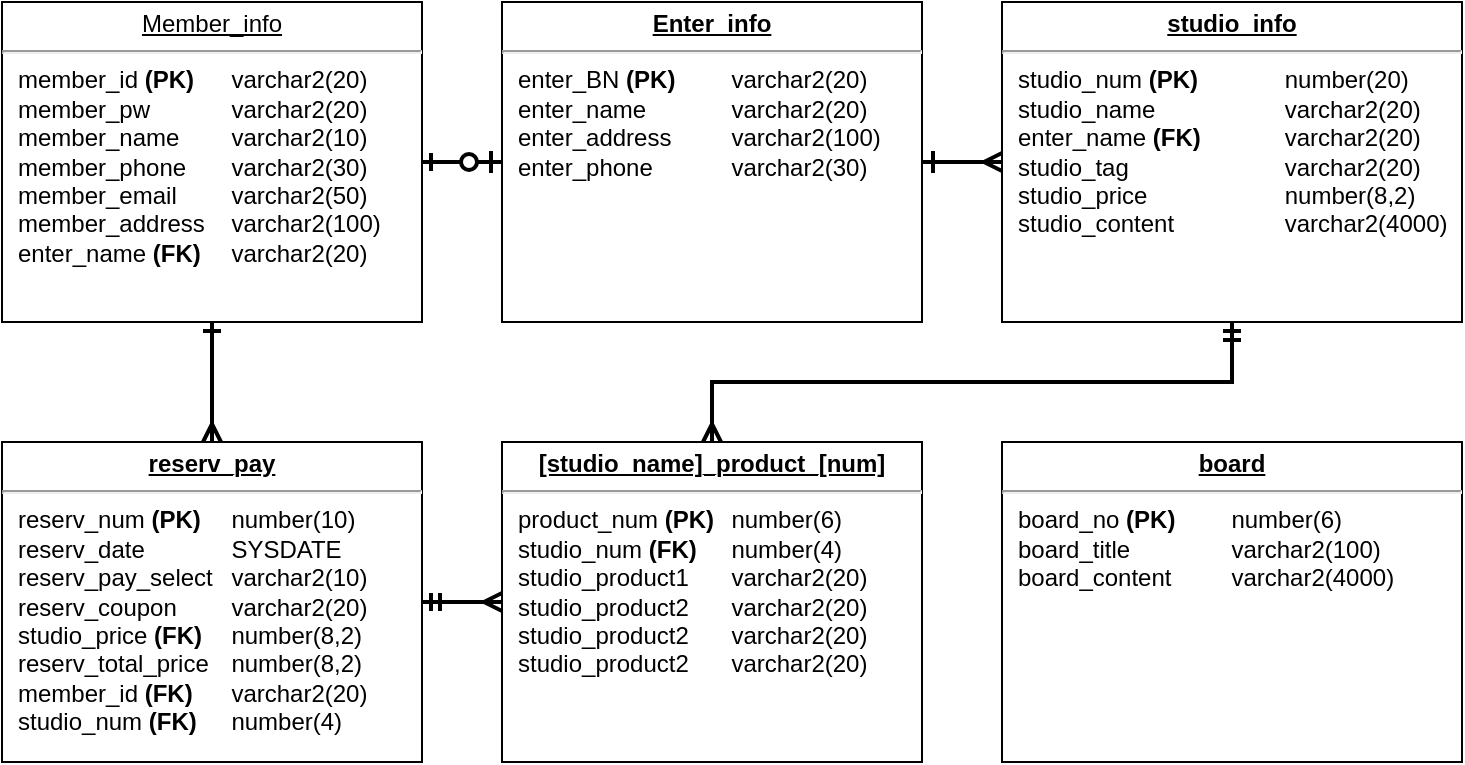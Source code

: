 <mxfile version="14.7.9" type="device"><diagram name="Page-1" id="a7904f86-f2b4-8e86-fa97-74104820619b"><mxGraphModel dx="272" dy="521" grid="1" gridSize="10" guides="1" tooltips="1" connect="1" arrows="1" fold="1" page="1" pageScale="1" pageWidth="1100" pageHeight="850" background="none" math="0" shadow="0"><root><mxCell id="0"/><mxCell id="1" parent="0"/><mxCell id="24794b860abc3c2d-1" value="&lt;p style=&quot;margin: 0px ; margin-top: 4px ; text-align: center ; text-decoration: underline&quot;&gt;&lt;b&gt;Enter_info&lt;/b&gt;&lt;/p&gt;&lt;hr&gt;&lt;p style=&quot;margin: 0px ; margin-left: 8px&quot;&gt;enter_BN &lt;b&gt;(PK)&lt;/b&gt; &lt;span style=&quot;white-space: pre&quot;&gt;&#9;&lt;/span&gt;varchar2(20)&lt;/p&gt;&lt;p style=&quot;margin: 0px ; margin-left: 8px&quot;&gt;enter_name &lt;span style=&quot;white-space: pre&quot;&gt;&#9;&lt;/span&gt;&lt;span style=&quot;white-space: pre&quot;&gt;&#9;&lt;/span&gt;varchar2(20)&lt;br&gt;enter_address &lt;span style=&quot;white-space: pre&quot;&gt;&#9;&lt;/span&gt;varchar2(100)&lt;/p&gt;&lt;p style=&quot;margin: 0px ; margin-left: 8px&quot;&gt;enter_phone &lt;span style=&quot;white-space: pre&quot;&gt;&#9;&lt;/span&gt;&lt;span style=&quot;white-space: pre&quot;&gt;&#9;&lt;/span&gt;varchar2(30)&lt;/p&gt;" style="verticalAlign=top;align=left;overflow=fill;fontSize=12;fontFamily=Helvetica;html=1;rounded=0;shadow=0;comic=0;labelBackgroundColor=none;strokeWidth=1" parent="1" vertex="1"><mxGeometry x="360" y="20" width="210" height="160" as="geometry"/></mxCell><mxCell id="24794b860abc3c2d-40" style="edgeStyle=orthogonalEdgeStyle;rounded=0;html=1;exitX=1;exitY=0.5;labelBackgroundColor=none;endArrow=ERzeroToOne;endFill=1;endSize=8;fontFamily=Verdana;fontSize=12;align=left;startArrow=ERone;startFill=0;exitDx=0;exitDy=0;entryX=0;entryY=0.5;entryDx=0;entryDy=0;strokeWidth=2;jumpSize=6;jumpStyle=none;" parent="1" source="24794b860abc3c2d-17" target="24794b860abc3c2d-1" edge="1"><mxGeometry relative="1" as="geometry"><mxPoint x="315" y="10" as="targetPoint"/></mxGeometry></mxCell><mxCell id="24794b860abc3c2d-17" value="&lt;p style=&quot;margin: 0px ; margin-top: 4px ; text-align: center ; text-decoration: underline&quot;&gt;Member_info&lt;/p&gt;&lt;hr&gt;&lt;p style=&quot;margin: 0px ; margin-left: 8px&quot;&gt;member_id &lt;b&gt;(PK)&lt;/b&gt; &lt;span style=&quot;white-space: pre&quot;&gt;&#9;&lt;/span&gt;varchar2(20)&lt;br&gt;member_pw &lt;span style=&quot;white-space: pre&quot;&gt;&#9;&lt;/span&gt;&lt;span style=&quot;white-space: pre&quot;&gt;&#9;&lt;/span&gt;varchar2(20)&lt;br&gt;member_name &lt;span style=&quot;white-space: pre&quot;&gt;&#9;&lt;/span&gt;varchar2(10)&lt;/p&gt;&lt;p style=&quot;margin: 0px ; margin-left: 8px&quot;&gt;member_phone&lt;span style=&quot;white-space: pre&quot;&gt;&#9;&lt;/span&gt;varchar2(30)&lt;br&gt;&lt;/p&gt;&lt;p style=&quot;margin: 0px ; margin-left: 8px&quot;&gt;member_email &lt;span style=&quot;white-space: pre&quot;&gt;&#9;&lt;/span&gt;varchar2(50)&lt;br&gt;&lt;/p&gt;&lt;p style=&quot;margin: 0px ; margin-left: 8px&quot;&gt;member_address &lt;span style=&quot;white-space: pre&quot;&gt;&#9;&lt;/span&gt;varchar2(100)&lt;/p&gt;&lt;p style=&quot;margin: 0px ; margin-left: 8px&quot;&gt;enter_name &lt;b&gt;(FK)&lt;/b&gt; &lt;span style=&quot;white-space: pre&quot;&gt;&#9;&lt;/span&gt;varchar2(20)&lt;/p&gt;" style="verticalAlign=top;align=left;overflow=fill;fontSize=12;fontFamily=Helvetica;html=1;rounded=0;shadow=0;comic=0;labelBackgroundColor=none;strokeWidth=1" parent="1" vertex="1"><mxGeometry x="110" y="20" width="210" height="160" as="geometry"/></mxCell><mxCell id="24794b860abc3c2d-19" value="&lt;p style=&quot;margin: 0px ; margin-top: 4px ; text-align: center ; text-decoration: underline&quot;&gt;&lt;b&gt;studio_info&lt;/b&gt;&lt;/p&gt;&lt;hr&gt;&lt;p style=&quot;margin: 0px ; margin-left: 8px&quot;&gt;studio_num&amp;nbsp;&lt;b&gt;(PK)&lt;/b&gt;&amp;nbsp;&lt;span style=&quot;white-space: pre&quot;&gt;&#9;&lt;span style=&quot;white-space: pre&quot;&gt;&#9;&lt;/span&gt;&lt;/span&gt;number(20)&lt;/p&gt;&lt;p style=&quot;margin: 0px ; margin-left: 8px&quot;&gt;studio_name &lt;span style=&quot;white-space: pre&quot;&gt;&#9;&lt;/span&gt;&lt;span style=&quot;white-space: pre&quot;&gt;&#9;&lt;/span&gt;&lt;span style=&quot;white-space: pre&quot;&gt;&#9;&lt;/span&gt;varchar2(20)&lt;br&gt;&lt;/p&gt;&lt;p style=&quot;margin: 0px ; margin-left: 8px&quot;&gt;enter_name &lt;b&gt;(FK)&lt;/b&gt; &lt;span style=&quot;white-space: pre&quot;&gt;&#9;&lt;/span&gt;&lt;span style=&quot;white-space: pre&quot;&gt;&#9;&lt;/span&gt;varchar2(20)&lt;/p&gt;&lt;p style=&quot;margin: 0px ; margin-left: 8px&quot;&gt;studio_tag &lt;span style=&quot;white-space: pre&quot;&gt;&#9;&lt;/span&gt;&lt;span style=&quot;white-space: pre&quot;&gt;&#9;&lt;/span&gt;&lt;span style=&quot;white-space: pre&quot;&gt;&#9;&lt;/span&gt;varchar2(20)&lt;br&gt;&lt;/p&gt;&lt;p style=&quot;margin: 0px ; margin-left: 8px&quot;&gt;studio_price &lt;span style=&quot;white-space: pre&quot;&gt;&#9;&lt;/span&gt;&lt;span style=&quot;white-space: pre&quot;&gt;&#9;&lt;/span&gt;&lt;span style=&quot;white-space: pre&quot;&gt;&#9;&lt;/span&gt;number(8,2)&lt;/p&gt;&lt;p style=&quot;margin: 0px ; margin-left: 8px&quot;&gt;studio_content &lt;span style=&quot;white-space: pre&quot;&gt;&#9;&lt;/span&gt;&lt;span style=&quot;white-space: pre&quot;&gt;&#9;&lt;/span&gt;varchar2(4000)&lt;/p&gt;" style="verticalAlign=top;align=left;overflow=fill;fontSize=12;fontFamily=Helvetica;html=1;rounded=0;shadow=0;comic=0;labelBackgroundColor=none;strokeWidth=1" parent="1" vertex="1"><mxGeometry x="610" y="20" width="230" height="160" as="geometry"/></mxCell><mxCell id="ICquLDqHNe3yyfw6QG1D-5" style="edgeStyle=orthogonalEdgeStyle;rounded=0;orthogonalLoop=1;jettySize=auto;html=1;entryX=0.5;entryY=1;entryDx=0;entryDy=0;endArrow=ERone;endFill=0;startArrow=ERmany;startFill=0;strokeWidth=2;" parent="1" source="24794b860abc3c2d-20" target="24794b860abc3c2d-17" edge="1"><mxGeometry relative="1" as="geometry"/></mxCell><mxCell id="Y7KDSuI0z1Kp9nmoEcmE-1" style="edgeStyle=orthogonalEdgeStyle;rounded=0;orthogonalLoop=1;jettySize=auto;html=1;entryX=0;entryY=0.5;entryDx=0;entryDy=0;startArrow=ERmandOne;startFill=0;endArrow=ERmany;endFill=0;strokeWidth=2;" edge="1" parent="1" source="24794b860abc3c2d-20" target="ICquLDqHNe3yyfw6QG1D-1"><mxGeometry relative="1" as="geometry"/></mxCell><mxCell id="24794b860abc3c2d-20" value="&lt;p style=&quot;margin: 0px ; margin-top: 4px ; text-align: center ; text-decoration: underline&quot;&gt;&lt;b&gt;reserv_pay&lt;/b&gt;&lt;/p&gt;&lt;hr&gt;&lt;p style=&quot;margin: 0px ; margin-left: 8px&quot;&gt;reserv_num&amp;nbsp;&lt;b&gt;(PK)&lt;/b&gt;&lt;span style=&quot;white-space: pre&quot;&gt;&#9;&lt;/span&gt;number(10)&lt;/p&gt;&lt;p style=&quot;margin: 0px ; margin-left: 8px&quot;&gt;reserv_date &lt;span style=&quot;white-space: pre&quot;&gt;&#9;&lt;/span&gt;&lt;span style=&quot;white-space: pre&quot;&gt;&#9;&lt;/span&gt;SYSDATE&lt;br&gt;reserv_pay_select &lt;span style=&quot;white-space: pre&quot;&gt;&#9;&lt;/span&gt;varchar2(10)&lt;br&gt;reserv_coupon &lt;span style=&quot;white-space: pre&quot;&gt;&#9;&lt;/span&gt;varchar2(20)&lt;/p&gt;&lt;p style=&quot;margin: 0px ; margin-left: 8px&quot;&gt;studio_price &lt;b&gt;(FK)&lt;/b&gt;&lt;span style=&quot;white-space: pre&quot;&gt;&#9;&lt;/span&gt;number(8,2)&lt;/p&gt;&lt;p style=&quot;margin: 0px ; margin-left: 8px&quot;&gt;reserv_total_price &lt;span style=&quot;white-space: pre&quot;&gt;&#9;&lt;/span&gt;number(8,2)&lt;/p&gt;&lt;p style=&quot;margin: 0px ; margin-left: 8px&quot;&gt;member_id &lt;b&gt;(FK)&lt;/b&gt; &lt;span style=&quot;white-space: pre&quot;&gt;&#9;&lt;/span&gt;varchar2(20)&lt;/p&gt;&lt;p style=&quot;margin: 0px ; margin-left: 8px&quot;&gt;studio_num &lt;b&gt;(FK)&lt;/b&gt; &lt;span style=&quot;white-space: pre&quot;&gt;&#9;&lt;/span&gt;number(4)&lt;/p&gt;" style="verticalAlign=top;align=left;overflow=fill;fontSize=12;fontFamily=Helvetica;html=1;rounded=0;shadow=0;comic=0;labelBackgroundColor=none;strokeWidth=1" parent="1" vertex="1"><mxGeometry x="110" y="240" width="210" height="160" as="geometry"/></mxCell><mxCell id="24794b860abc3c2d-23" value="&lt;p style=&quot;margin: 0px ; margin-top: 4px ; text-align: center ; text-decoration: underline&quot;&gt;&lt;b&gt;board&lt;/b&gt;&lt;/p&gt;&lt;hr&gt;&lt;p style=&quot;margin: 0px ; margin-left: 8px&quot;&gt;board_no &lt;b&gt;(PK)&lt;span style=&quot;white-space: pre&quot;&gt;&#9;&lt;/span&gt;&lt;/b&gt;number(6)&lt;br&gt;&lt;/p&gt;&lt;p style=&quot;margin: 0px ; margin-left: 8px&quot;&gt;board_title &lt;span style=&quot;white-space: pre&quot;&gt;&#9;&lt;/span&gt;&lt;span style=&quot;white-space: pre&quot;&gt;&#9;&lt;/span&gt;varchar2(100)&lt;br&gt;board_content &lt;span style=&quot;white-space: pre&quot;&gt;&#9;&lt;/span&gt;varchar2(4000)&lt;/p&gt;" style="verticalAlign=top;align=left;overflow=fill;fontSize=12;fontFamily=Helvetica;html=1;rounded=0;shadow=0;comic=0;labelBackgroundColor=none;strokeWidth=1" parent="1" vertex="1"><mxGeometry x="610" y="240" width="230" height="160" as="geometry"/></mxCell><mxCell id="Y7KDSuI0z1Kp9nmoEcmE-2" style="edgeStyle=orthogonalEdgeStyle;rounded=0;orthogonalLoop=1;jettySize=auto;html=1;startArrow=ERmany;startFill=0;endArrow=ERmandOne;endFill=0;strokeWidth=2;entryX=0.5;entryY=1;entryDx=0;entryDy=0;" edge="1" parent="1" source="ICquLDqHNe3yyfw6QG1D-1" target="24794b860abc3c2d-19"><mxGeometry relative="1" as="geometry"><mxPoint x="745" y="200" as="targetPoint"/><Array as="points"><mxPoint x="465" y="210"/><mxPoint x="725" y="210"/></Array></mxGeometry></mxCell><mxCell id="ICquLDqHNe3yyfw6QG1D-1" value="&lt;p style=&quot;margin: 0px ; margin-top: 4px ; text-align: center ; text-decoration: underline&quot;&gt;&lt;b&gt;[studio_name]_product_[num]&lt;/b&gt;&lt;/p&gt;&lt;hr&gt;&lt;p style=&quot;margin: 0px ; margin-left: 8px&quot;&gt;product_num &lt;b&gt;(PK)&lt;/b&gt; &lt;span style=&quot;white-space: pre&quot;&gt;&#9;&lt;/span&gt;number(6)&lt;/p&gt;&lt;p style=&quot;margin: 0px ; margin-left: 8px&quot;&gt;studio_num&amp;nbsp;&lt;b&gt;(FK)&lt;span style=&quot;white-space: pre&quot;&gt;&#9;&lt;/span&gt;&lt;/b&gt;number(4)&lt;br&gt;&lt;/p&gt;&lt;p style=&quot;margin: 0px ; margin-left: 8px&quot;&gt;studio_product1 &lt;span style=&quot;white-space: pre&quot;&gt;&#9;&lt;/span&gt;varchar2(20)&amp;nbsp;&lt;/p&gt;&lt;p style=&quot;margin: 0px ; margin-left: 8px&quot;&gt;studio_product2 &lt;span style=&quot;white-space: pre&quot;&gt;&#9;&lt;/span&gt;varchar2(20)&amp;nbsp;&lt;br&gt;&lt;/p&gt;&lt;p style=&quot;margin: 0px ; margin-left: 8px&quot;&gt;studio_product2 &lt;span style=&quot;white-space: pre&quot;&gt;&#9;&lt;/span&gt;varchar2(20)&lt;br&gt;&lt;/p&gt;&lt;p style=&quot;margin: 0px ; margin-left: 8px&quot;&gt;studio_product2 &lt;span style=&quot;white-space: pre&quot;&gt;&#9;&lt;/span&gt;varchar2(20)&lt;br&gt;&lt;/p&gt;" style="verticalAlign=top;align=left;overflow=fill;fontSize=12;fontFamily=Helvetica;html=1;rounded=0;shadow=0;comic=0;labelBackgroundColor=none;strokeWidth=1" parent="1" vertex="1"><mxGeometry x="360" y="240" width="210" height="160" as="geometry"/></mxCell><mxCell id="ICquLDqHNe3yyfw6QG1D-2" style="edgeStyle=orthogonalEdgeStyle;rounded=0;html=1;labelBackgroundColor=none;endArrow=ERone;endFill=0;endSize=8;fontFamily=Verdana;fontSize=12;align=left;entryX=1;entryY=0.5;entryDx=0;entryDy=0;startArrow=ERmany;startFill=0;exitX=0;exitY=0.5;exitDx=0;exitDy=0;strokeWidth=2;" parent="1" source="24794b860abc3c2d-19" target="24794b860abc3c2d-1" edge="1"><mxGeometry relative="1" as="geometry"><Array as="points"/><mxPoint x="628" y="35" as="sourcePoint"/><mxPoint x="600" y="95" as="targetPoint"/></mxGeometry></mxCell></root></mxGraphModel></diagram></mxfile>